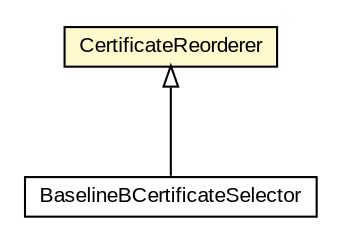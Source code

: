 #!/usr/local/bin/dot
#
# Class diagram 
# Generated by UMLGraph version R5_6-24-gf6e263 (http://www.umlgraph.org/)
#

digraph G {
	edge [fontname="arial",fontsize=10,labelfontname="arial",labelfontsize=10];
	node [fontname="arial",fontsize=10,shape=plaintext];
	nodesep=0.25;
	ranksep=0.5;
	// eu.europa.esig.dss.CertificateReorderer
	c236433 [label=<<table title="eu.europa.esig.dss.CertificateReorderer" border="0" cellborder="1" cellspacing="0" cellpadding="2" port="p" bgcolor="lemonChiffon" href="./CertificateReorderer.html">
		<tr><td><table border="0" cellspacing="0" cellpadding="1">
<tr><td align="center" balign="center"> CertificateReorderer </td></tr>
		</table></td></tr>
		</table>>, URL="./CertificateReorderer.html", fontname="arial", fontcolor="black", fontsize=10.0];
	// eu.europa.esig.dss.signature.BaselineBCertificateSelector
	c236504 [label=<<table title="eu.europa.esig.dss.signature.BaselineBCertificateSelector" border="0" cellborder="1" cellspacing="0" cellpadding="2" port="p" href="./signature/BaselineBCertificateSelector.html">
		<tr><td><table border="0" cellspacing="0" cellpadding="1">
<tr><td align="center" balign="center"> BaselineBCertificateSelector </td></tr>
		</table></td></tr>
		</table>>, URL="./signature/BaselineBCertificateSelector.html", fontname="arial", fontcolor="black", fontsize=10.0];
	//eu.europa.esig.dss.signature.BaselineBCertificateSelector extends eu.europa.esig.dss.CertificateReorderer
	c236433:p -> c236504:p [dir=back,arrowtail=empty];
}

